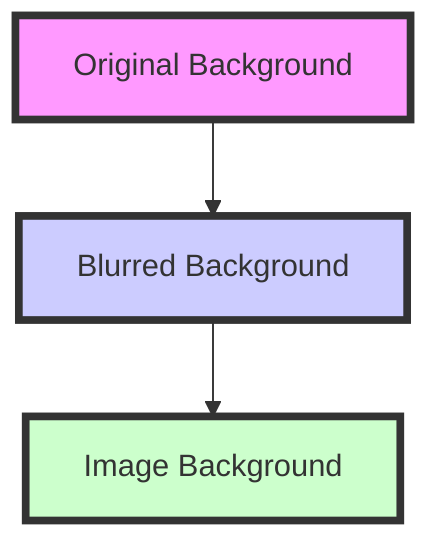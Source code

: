 flowchart TB
    A[Original Background] --> B[Blurred Background]
    B --> C[Image Background]
    style A fill:#f9f,stroke:#333,stroke-width:4px
    style B fill:#ccf,stroke:#333,stroke-width:4px
    style C fill:#cfc,stroke:#333,stroke-width:4px